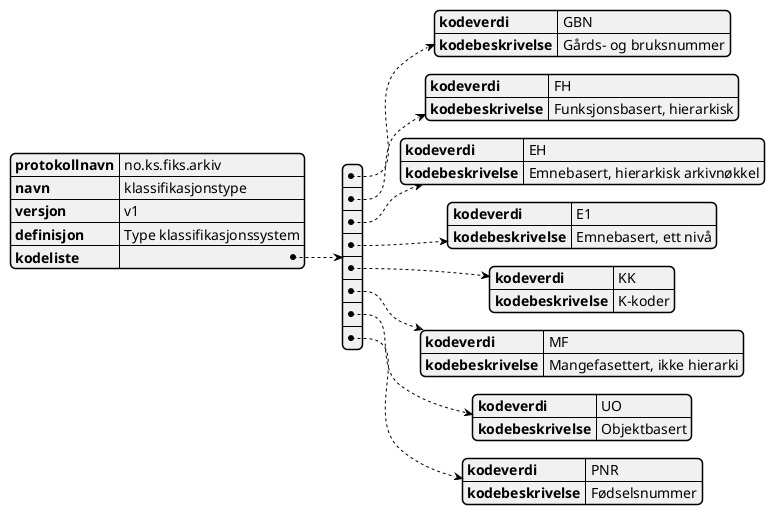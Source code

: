 @startjson
{
  "protokollnavn": "no.ks.fiks.arkiv",
  "navn": "klassifikasjonstype",
  "versjon": "v1",
  "definisjon": "Type klassifikasjonssystem",
  "kodeliste": [
    {
      "kodeverdi" : "GBN",
      "kodebeskrivelse" : "Gårds- og bruksnummer"
    },
    {
      "kodeverdi" : "FH",
      "kodebeskrivelse" : "Funksjonsbasert, hierarkisk"
    },
    {
      "kodeverdi" : "EH",
      "kodebeskrivelse" : "Emnebasert, hierarkisk arkivnøkkel"
    },
    {
      "kodeverdi" : "E1",
      "kodebeskrivelse" : "Emnebasert, ett nivå"
    },
    {
      "kodeverdi" : "KK",
      "kodebeskrivelse" : "K-koder"
    },
    {
      "kodeverdi" : "MF",
      "kodebeskrivelse" : "Mangefasettert, ikke hierarki"
    },
    {
      "kodeverdi" : "UO",
      "kodebeskrivelse" : "Objektbasert"
    },
    {
      "kodeverdi" : "PNR",
      "kodebeskrivelse" : "Fødselsnummer"
    }
  ]
}
@endjson